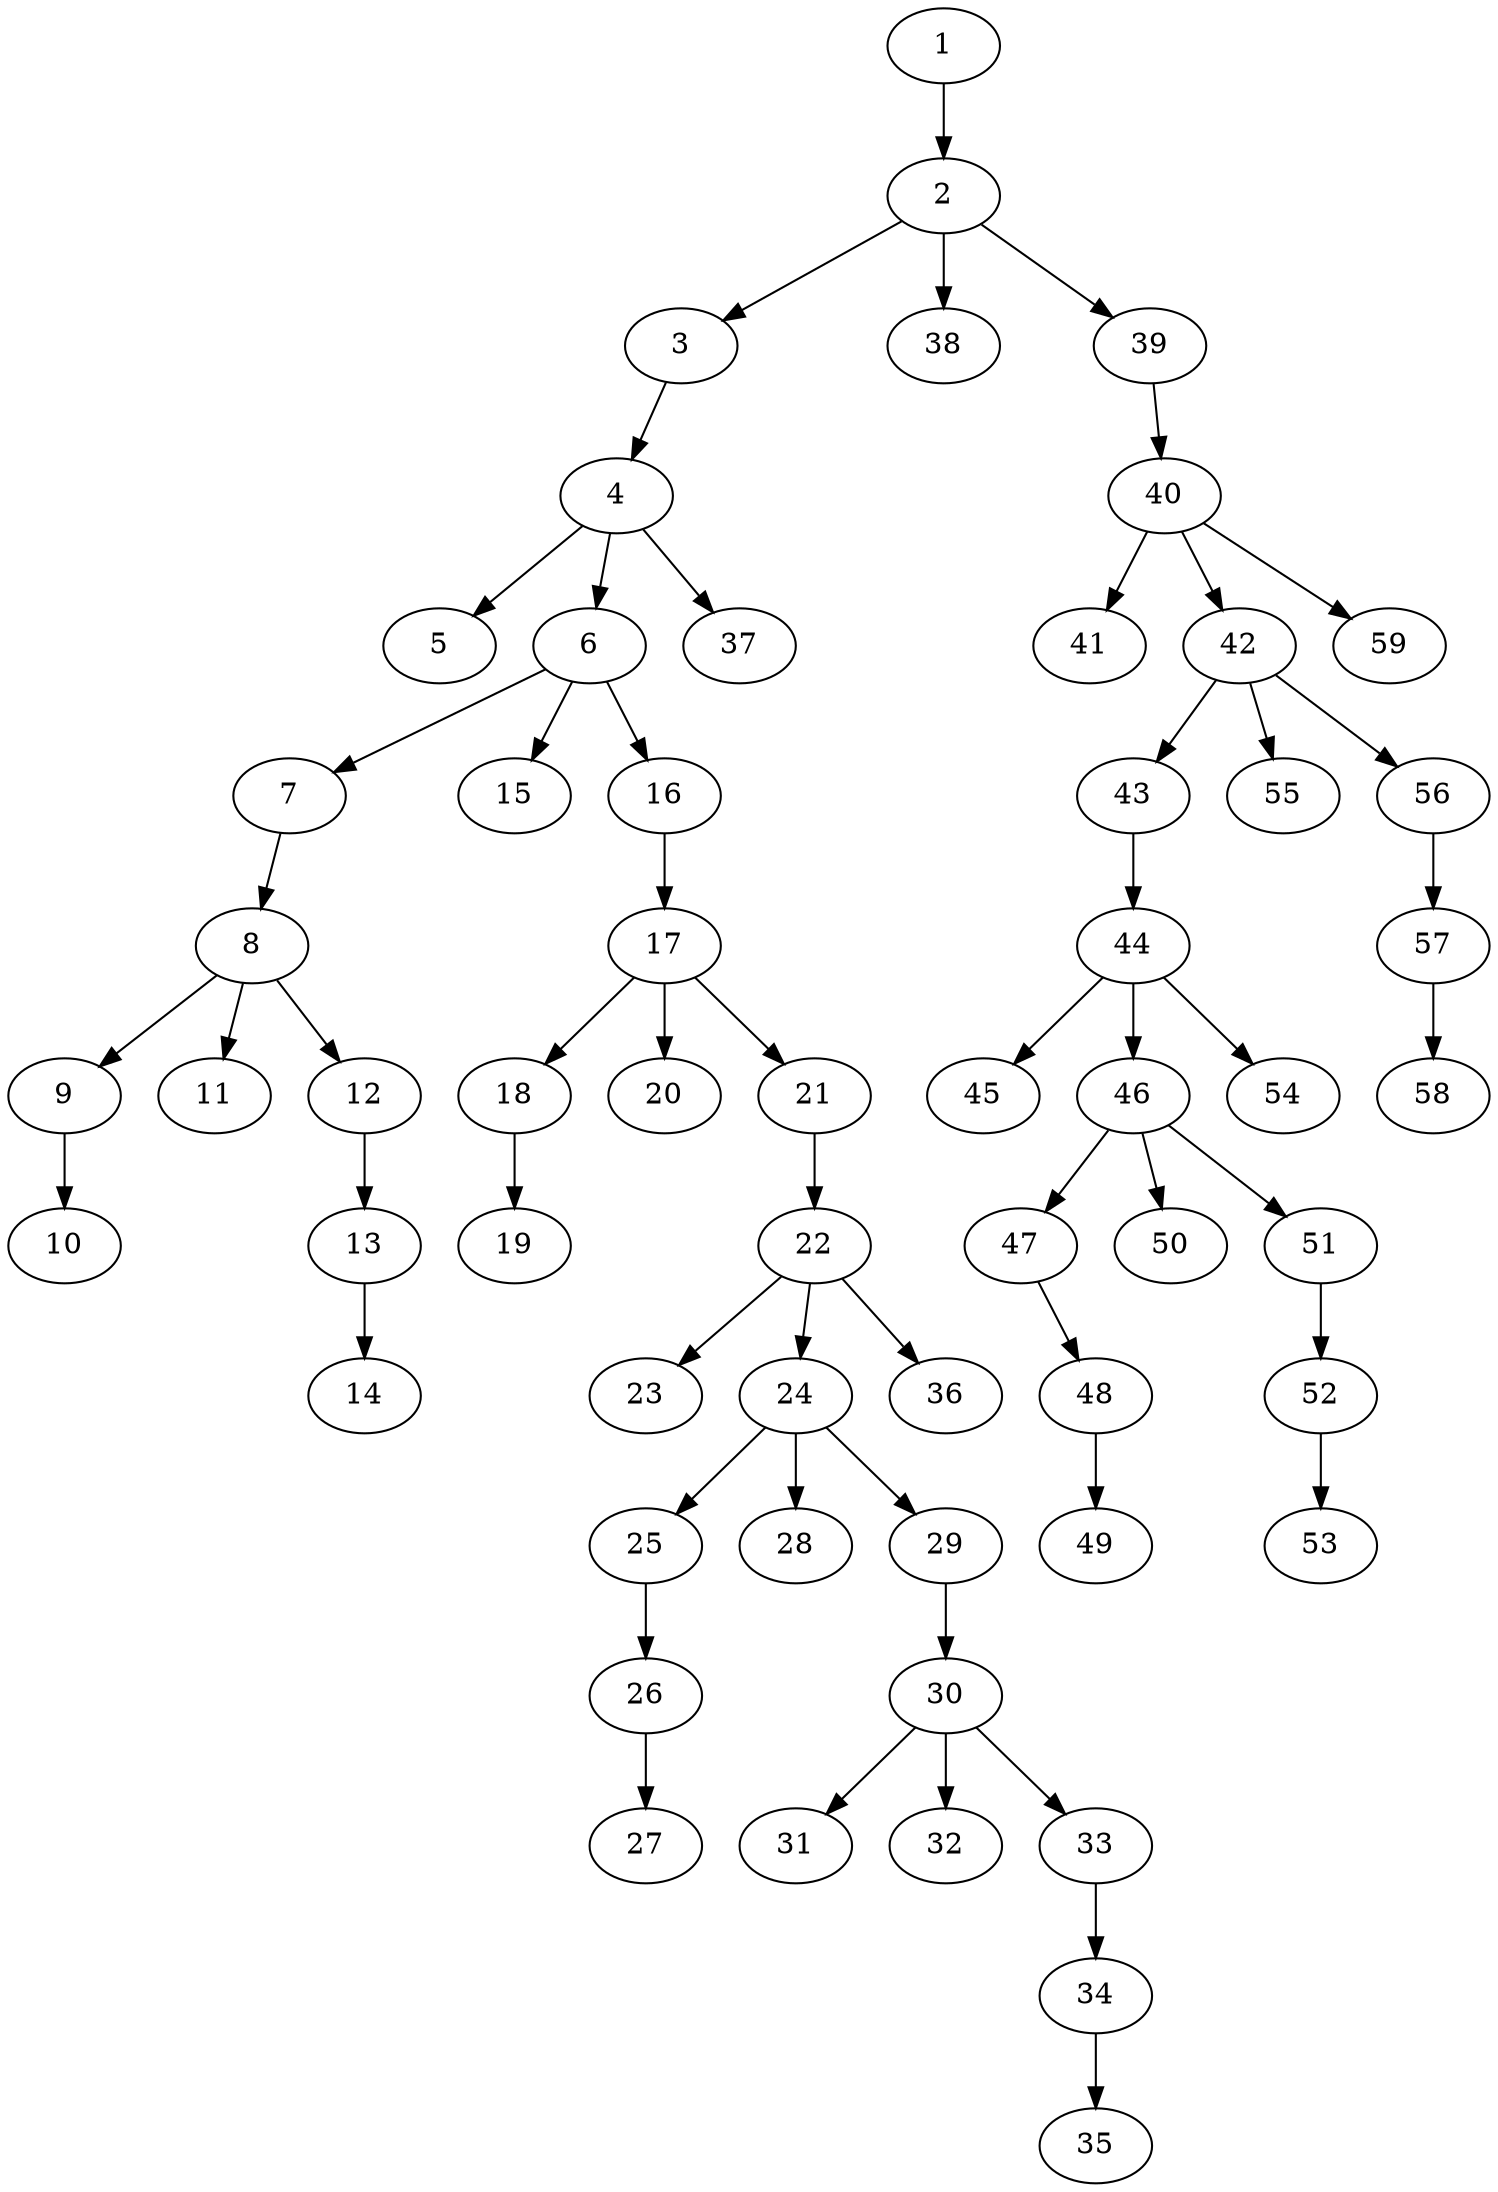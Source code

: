 strict digraph "" {
	1 -> 2;
	2 -> 3;
	2 -> 38;
	2 -> 39;
	3 -> 4;
	4 -> 5;
	4 -> 6;
	4 -> 37;
	6 -> 7;
	6 -> 15;
	6 -> 16;
	7 -> 8;
	8 -> 9;
	8 -> 11;
	8 -> 12;
	9 -> 10;
	12 -> 13;
	13 -> 14;
	16 -> 17;
	17 -> 18;
	17 -> 20;
	17 -> 21;
	18 -> 19;
	21 -> 22;
	22 -> 23;
	22 -> 24;
	22 -> 36;
	24 -> 25;
	24 -> 28;
	24 -> 29;
	25 -> 26;
	26 -> 27;
	29 -> 30;
	30 -> 31;
	30 -> 32;
	30 -> 33;
	33 -> 34;
	34 -> 35;
	39 -> 40;
	40 -> 41;
	40 -> 42;
	40 -> 59;
	42 -> 43;
	42 -> 55;
	42 -> 56;
	43 -> 44;
	44 -> 45;
	44 -> 46;
	44 -> 54;
	46 -> 47;
	46 -> 50;
	46 -> 51;
	47 -> 48;
	48 -> 49;
	51 -> 52;
	52 -> 53;
	56 -> 57;
	57 -> 58;
}
